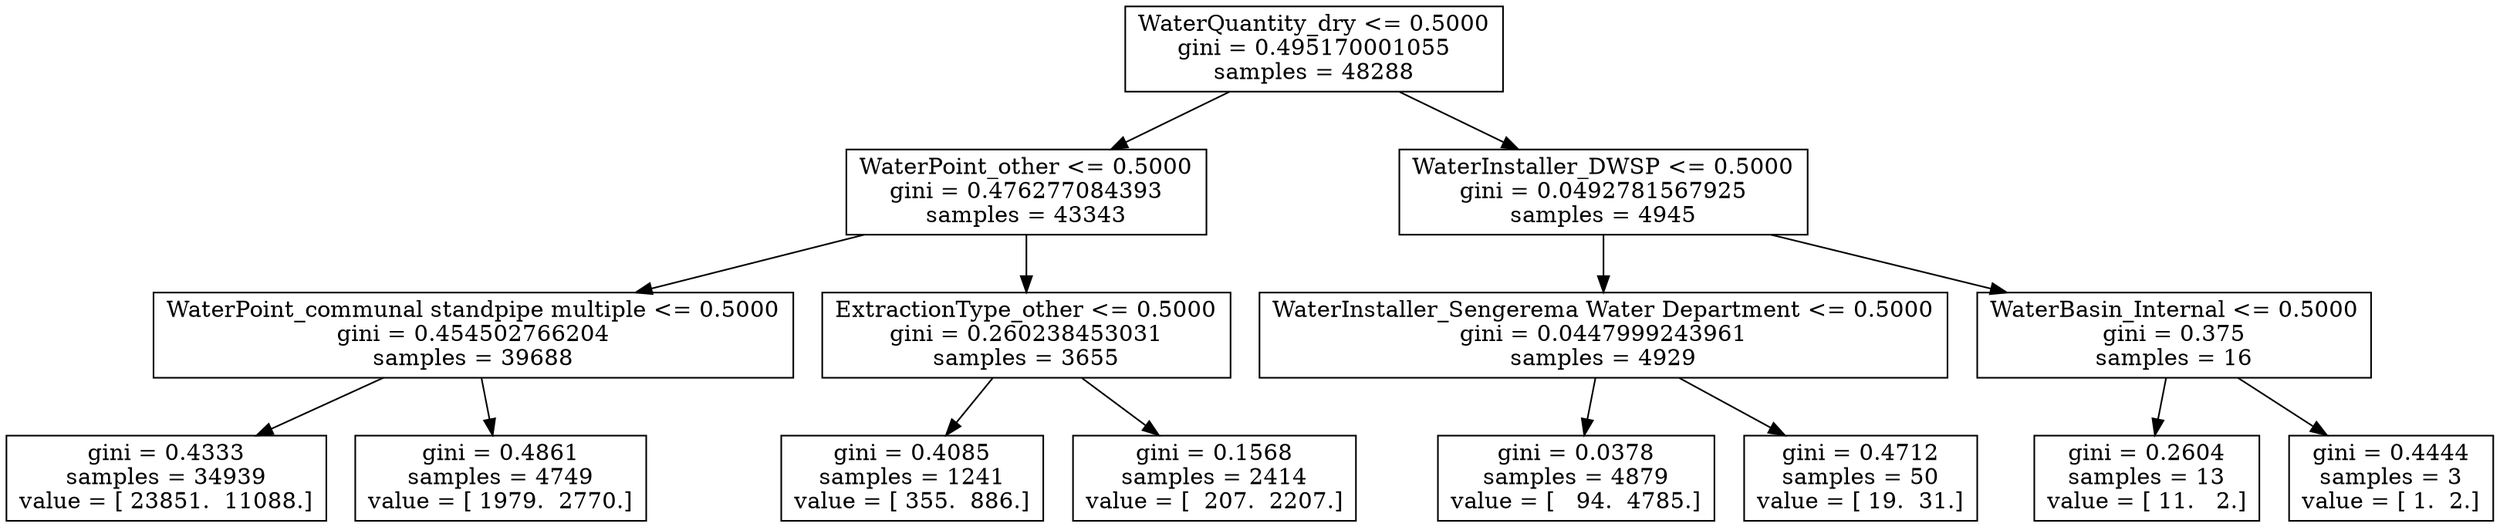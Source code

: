 digraph Tree {
0 [label="WaterQuantity_dry <= 0.5000\ngini = 0.495170001055\nsamples = 48288", shape="box"] ;
1 [label="WaterPoint_other <= 0.5000\ngini = 0.476277084393\nsamples = 43343", shape="box"] ;
0 -> 1 ;
2 [label="WaterPoint_communal standpipe multiple <= 0.5000\ngini = 0.454502766204\nsamples = 39688", shape="box"] ;
1 -> 2 ;
3 [label="gini = 0.4333\nsamples = 34939\nvalue = [ 23851.  11088.]", shape="box"] ;
2 -> 3 ;
4 [label="gini = 0.4861\nsamples = 4749\nvalue = [ 1979.  2770.]", shape="box"] ;
2 -> 4 ;
5 [label="ExtractionType_other <= 0.5000\ngini = 0.260238453031\nsamples = 3655", shape="box"] ;
1 -> 5 ;
6 [label="gini = 0.4085\nsamples = 1241\nvalue = [ 355.  886.]", shape="box"] ;
5 -> 6 ;
7 [label="gini = 0.1568\nsamples = 2414\nvalue = [  207.  2207.]", shape="box"] ;
5 -> 7 ;
8 [label="WaterInstaller_DWSP <= 0.5000\ngini = 0.0492781567925\nsamples = 4945", shape="box"] ;
0 -> 8 ;
9 [label="WaterInstaller_Sengerema Water Department <= 0.5000\ngini = 0.0447999243961\nsamples = 4929", shape="box"] ;
8 -> 9 ;
10 [label="gini = 0.0378\nsamples = 4879\nvalue = [   94.  4785.]", shape="box"] ;
9 -> 10 ;
11 [label="gini = 0.4712\nsamples = 50\nvalue = [ 19.  31.]", shape="box"] ;
9 -> 11 ;
12 [label="WaterBasin_Internal <= 0.5000\ngini = 0.375\nsamples = 16", shape="box"] ;
8 -> 12 ;
13 [label="gini = 0.2604\nsamples = 13\nvalue = [ 11.   2.]", shape="box"] ;
12 -> 13 ;
14 [label="gini = 0.4444\nsamples = 3\nvalue = [ 1.  2.]", shape="box"] ;
12 -> 14 ;
}